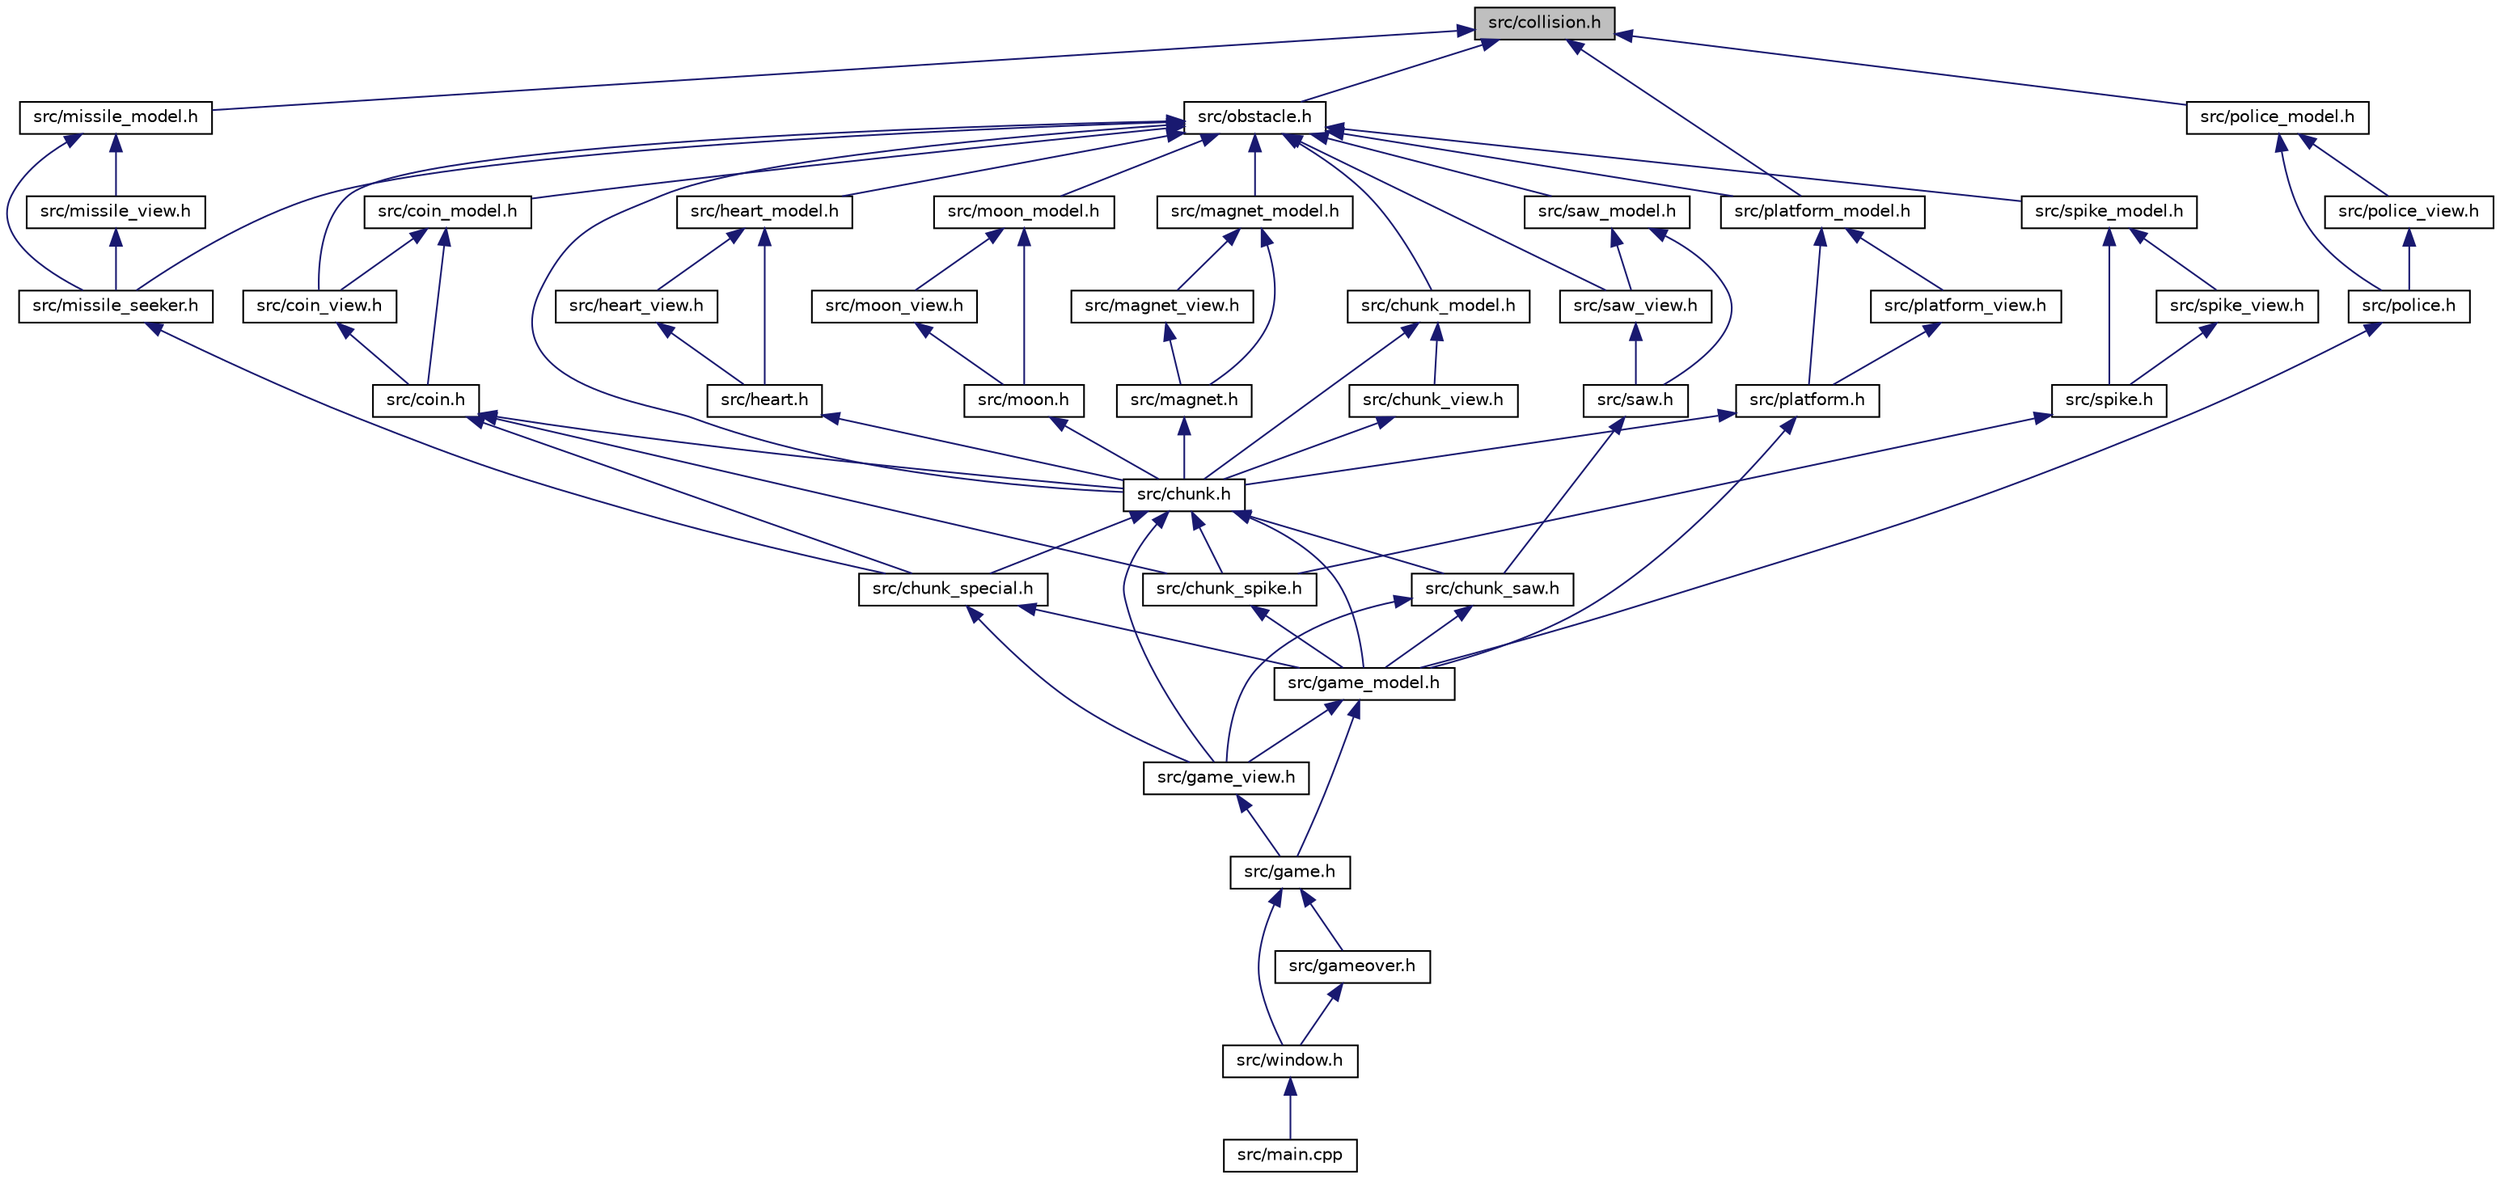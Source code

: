 digraph "src/collision.h"
{
  edge [fontname="Helvetica",fontsize="10",labelfontname="Helvetica",labelfontsize="10"];
  node [fontname="Helvetica",fontsize="10",shape=record];
  Node1 [label="src/collision.h",height=0.2,width=0.4,color="black", fillcolor="grey75", style="filled", fontcolor="black"];
  Node1 -> Node2 [dir="back",color="midnightblue",fontsize="10",style="solid"];
  Node2 [label="src/obstacle.h",height=0.2,width=0.4,color="black", fillcolor="white", style="filled",URL="$obstacle_8h.html",tooltip="Fichier générique d&#39;obstacle. "];
  Node2 -> Node3 [dir="back",color="midnightblue",fontsize="10",style="solid"];
  Node3 [label="src/chunk_model.h",height=0.2,width=0.4,color="black", fillcolor="white", style="filled",URL="$chunk__model_8h.html"];
  Node3 -> Node4 [dir="back",color="midnightblue",fontsize="10",style="solid"];
  Node4 [label="src/chunk.h",height=0.2,width=0.4,color="black", fillcolor="white", style="filled",URL="$chunk_8h.html"];
  Node4 -> Node5 [dir="back",color="midnightblue",fontsize="10",style="solid"];
  Node5 [label="src/game_model.h",height=0.2,width=0.4,color="black", fillcolor="white", style="filled",URL="$game__model_8h.html"];
  Node5 -> Node6 [dir="back",color="midnightblue",fontsize="10",style="solid"];
  Node6 [label="src/game.h",height=0.2,width=0.4,color="black", fillcolor="white", style="filled",URL="$game_8h.html"];
  Node6 -> Node7 [dir="back",color="midnightblue",fontsize="10",style="solid"];
  Node7 [label="src/window.h",height=0.2,width=0.4,color="black", fillcolor="white", style="filled",URL="$window_8h.html"];
  Node7 -> Node8 [dir="back",color="midnightblue",fontsize="10",style="solid"];
  Node8 [label="src/main.cpp",height=0.2,width=0.4,color="black", fillcolor="white", style="filled",URL="$main_8cpp.html",tooltip="Point d&#39;entrée du programme, qui se charge de lancer l&#39;application. "];
  Node6 -> Node9 [dir="back",color="midnightblue",fontsize="10",style="solid"];
  Node9 [label="src/gameover.h",height=0.2,width=0.4,color="black", fillcolor="white", style="filled",URL="$gameover_8h_source.html"];
  Node9 -> Node7 [dir="back",color="midnightblue",fontsize="10",style="solid"];
  Node5 -> Node10 [dir="back",color="midnightblue",fontsize="10",style="solid"];
  Node10 [label="src/game_view.h",height=0.2,width=0.4,color="black", fillcolor="white", style="filled",URL="$game__view_8h.html"];
  Node10 -> Node6 [dir="back",color="midnightblue",fontsize="10",style="solid"];
  Node4 -> Node11 [dir="back",color="midnightblue",fontsize="10",style="solid"];
  Node11 [label="src/chunk_saw.h",height=0.2,width=0.4,color="black", fillcolor="white", style="filled",URL="$chunk__saw_8h.html"];
  Node11 -> Node5 [dir="back",color="midnightblue",fontsize="10",style="solid"];
  Node11 -> Node10 [dir="back",color="midnightblue",fontsize="10",style="solid"];
  Node4 -> Node12 [dir="back",color="midnightblue",fontsize="10",style="solid"];
  Node12 [label="src/chunk_special.h",height=0.2,width=0.4,color="black", fillcolor="white", style="filled",URL="$chunk__special_8h.html"];
  Node12 -> Node5 [dir="back",color="midnightblue",fontsize="10",style="solid"];
  Node12 -> Node10 [dir="back",color="midnightblue",fontsize="10",style="solid"];
  Node4 -> Node13 [dir="back",color="midnightblue",fontsize="10",style="solid"];
  Node13 [label="src/chunk_spike.h",height=0.2,width=0.4,color="black", fillcolor="white", style="filled",URL="$chunk__spike_8h.html"];
  Node13 -> Node5 [dir="back",color="midnightblue",fontsize="10",style="solid"];
  Node4 -> Node10 [dir="back",color="midnightblue",fontsize="10",style="solid"];
  Node3 -> Node14 [dir="back",color="midnightblue",fontsize="10",style="solid"];
  Node14 [label="src/chunk_view.h",height=0.2,width=0.4,color="black", fillcolor="white", style="filled",URL="$chunk__view_8h.html"];
  Node14 -> Node4 [dir="back",color="midnightblue",fontsize="10",style="solid"];
  Node2 -> Node4 [dir="back",color="midnightblue",fontsize="10",style="solid"];
  Node2 -> Node15 [dir="back",color="midnightblue",fontsize="10",style="solid"];
  Node15 [label="src/coin_model.h",height=0.2,width=0.4,color="black", fillcolor="white", style="filled",URL="$coin__model_8h.html"];
  Node15 -> Node16 [dir="back",color="midnightblue",fontsize="10",style="solid"];
  Node16 [label="src/coin.h",height=0.2,width=0.4,color="black", fillcolor="white", style="filled",URL="$coin_8h.html"];
  Node16 -> Node4 [dir="back",color="midnightblue",fontsize="10",style="solid"];
  Node16 -> Node12 [dir="back",color="midnightblue",fontsize="10",style="solid"];
  Node16 -> Node13 [dir="back",color="midnightblue",fontsize="10",style="solid"];
  Node15 -> Node17 [dir="back",color="midnightblue",fontsize="10",style="solid"];
  Node17 [label="src/coin_view.h",height=0.2,width=0.4,color="black", fillcolor="white", style="filled",URL="$coin__view_8h.html"];
  Node17 -> Node16 [dir="back",color="midnightblue",fontsize="10",style="solid"];
  Node2 -> Node17 [dir="back",color="midnightblue",fontsize="10",style="solid"];
  Node2 -> Node18 [dir="back",color="midnightblue",fontsize="10",style="solid"];
  Node18 [label="src/heart_model.h",height=0.2,width=0.4,color="black", fillcolor="white", style="filled",URL="$heart__model_8h.html"];
  Node18 -> Node19 [dir="back",color="midnightblue",fontsize="10",style="solid"];
  Node19 [label="src/heart.h",height=0.2,width=0.4,color="black", fillcolor="white", style="filled",URL="$heart_8h.html"];
  Node19 -> Node4 [dir="back",color="midnightblue",fontsize="10",style="solid"];
  Node18 -> Node20 [dir="back",color="midnightblue",fontsize="10",style="solid"];
  Node20 [label="src/heart_view.h",height=0.2,width=0.4,color="black", fillcolor="white", style="filled",URL="$heart__view_8h.html"];
  Node20 -> Node19 [dir="back",color="midnightblue",fontsize="10",style="solid"];
  Node2 -> Node21 [dir="back",color="midnightblue",fontsize="10",style="solid"];
  Node21 [label="src/moon_model.h",height=0.2,width=0.4,color="black", fillcolor="white", style="filled",URL="$moon__model_8h.html"];
  Node21 -> Node22 [dir="back",color="midnightblue",fontsize="10",style="solid"];
  Node22 [label="src/moon.h",height=0.2,width=0.4,color="black", fillcolor="white", style="filled",URL="$moon_8h.html"];
  Node22 -> Node4 [dir="back",color="midnightblue",fontsize="10",style="solid"];
  Node21 -> Node23 [dir="back",color="midnightblue",fontsize="10",style="solid"];
  Node23 [label="src/moon_view.h",height=0.2,width=0.4,color="black", fillcolor="white", style="filled",URL="$moon__view_8h.html"];
  Node23 -> Node22 [dir="back",color="midnightblue",fontsize="10",style="solid"];
  Node2 -> Node24 [dir="back",color="midnightblue",fontsize="10",style="solid"];
  Node24 [label="src/platform_model.h",height=0.2,width=0.4,color="black", fillcolor="white", style="filled",URL="$platform__model_8h.html"];
  Node24 -> Node25 [dir="back",color="midnightblue",fontsize="10",style="solid"];
  Node25 [label="src/platform.h",height=0.2,width=0.4,color="black", fillcolor="white", style="filled",URL="$platform_8h.html"];
  Node25 -> Node4 [dir="back",color="midnightblue",fontsize="10",style="solid"];
  Node25 -> Node5 [dir="back",color="midnightblue",fontsize="10",style="solid"];
  Node24 -> Node26 [dir="back",color="midnightblue",fontsize="10",style="solid"];
  Node26 [label="src/platform_view.h",height=0.2,width=0.4,color="black", fillcolor="white", style="filled",URL="$platform__view_8h.html"];
  Node26 -> Node25 [dir="back",color="midnightblue",fontsize="10",style="solid"];
  Node2 -> Node27 [dir="back",color="midnightblue",fontsize="10",style="solid"];
  Node27 [label="src/magnet_model.h",height=0.2,width=0.4,color="black", fillcolor="white", style="filled",URL="$magnet__model_8h.html"];
  Node27 -> Node28 [dir="back",color="midnightblue",fontsize="10",style="solid"];
  Node28 [label="src/magnet.h",height=0.2,width=0.4,color="black", fillcolor="white", style="filled",URL="$magnet_8h.html"];
  Node28 -> Node4 [dir="back",color="midnightblue",fontsize="10",style="solid"];
  Node27 -> Node29 [dir="back",color="midnightblue",fontsize="10",style="solid"];
  Node29 [label="src/magnet_view.h",height=0.2,width=0.4,color="black", fillcolor="white", style="filled",URL="$magnet__view_8h.html"];
  Node29 -> Node28 [dir="back",color="midnightblue",fontsize="10",style="solid"];
  Node2 -> Node30 [dir="back",color="midnightblue",fontsize="10",style="solid"];
  Node30 [label="src/saw_model.h",height=0.2,width=0.4,color="black", fillcolor="white", style="filled",URL="$saw__model_8h.html"];
  Node30 -> Node31 [dir="back",color="midnightblue",fontsize="10",style="solid"];
  Node31 [label="src/saw.h",height=0.2,width=0.4,color="black", fillcolor="white", style="filled",URL="$saw_8h.html"];
  Node31 -> Node11 [dir="back",color="midnightblue",fontsize="10",style="solid"];
  Node30 -> Node32 [dir="back",color="midnightblue",fontsize="10",style="solid"];
  Node32 [label="src/saw_view.h",height=0.2,width=0.4,color="black", fillcolor="white", style="filled",URL="$saw__view_8h.html",tooltip="Partie vue de l&#39;obstacle scie circulaire. "];
  Node32 -> Node31 [dir="back",color="midnightblue",fontsize="10",style="solid"];
  Node2 -> Node32 [dir="back",color="midnightblue",fontsize="10",style="solid"];
  Node2 -> Node33 [dir="back",color="midnightblue",fontsize="10",style="solid"];
  Node33 [label="src/missile_seeker.h",height=0.2,width=0.4,color="black", fillcolor="white", style="filled",URL="$missile__seeker_8h.html"];
  Node33 -> Node12 [dir="back",color="midnightblue",fontsize="10",style="solid"];
  Node2 -> Node34 [dir="back",color="midnightblue",fontsize="10",style="solid"];
  Node34 [label="src/spike_model.h",height=0.2,width=0.4,color="black", fillcolor="white", style="filled",URL="$spike__model_8h.html"];
  Node34 -> Node35 [dir="back",color="midnightblue",fontsize="10",style="solid"];
  Node35 [label="src/spike.h",height=0.2,width=0.4,color="black", fillcolor="white", style="filled",URL="$spike_8h.html"];
  Node35 -> Node13 [dir="back",color="midnightblue",fontsize="10",style="solid"];
  Node34 -> Node36 [dir="back",color="midnightblue",fontsize="10",style="solid"];
  Node36 [label="src/spike_view.h",height=0.2,width=0.4,color="black", fillcolor="white", style="filled",URL="$spike__view_8h.html"];
  Node36 -> Node35 [dir="back",color="midnightblue",fontsize="10",style="solid"];
  Node1 -> Node24 [dir="back",color="midnightblue",fontsize="10",style="solid"];
  Node1 -> Node37 [dir="back",color="midnightblue",fontsize="10",style="solid"];
  Node37 [label="src/missile_model.h",height=0.2,width=0.4,color="black", fillcolor="white", style="filled",URL="$missile__model_8h.html"];
  Node37 -> Node33 [dir="back",color="midnightblue",fontsize="10",style="solid"];
  Node37 -> Node38 [dir="back",color="midnightblue",fontsize="10",style="solid"];
  Node38 [label="src/missile_view.h",height=0.2,width=0.4,color="black", fillcolor="white", style="filled",URL="$missile__view_8h.html"];
  Node38 -> Node33 [dir="back",color="midnightblue",fontsize="10",style="solid"];
  Node1 -> Node39 [dir="back",color="midnightblue",fontsize="10",style="solid"];
  Node39 [label="src/police_model.h",height=0.2,width=0.4,color="black", fillcolor="white", style="filled",URL="$police__model_8h_source.html"];
  Node39 -> Node40 [dir="back",color="midnightblue",fontsize="10",style="solid"];
  Node40 [label="src/police.h",height=0.2,width=0.4,color="black", fillcolor="white", style="filled",URL="$police_8h_source.html"];
  Node40 -> Node5 [dir="back",color="midnightblue",fontsize="10",style="solid"];
  Node39 -> Node41 [dir="back",color="midnightblue",fontsize="10",style="solid"];
  Node41 [label="src/police_view.h",height=0.2,width=0.4,color="black", fillcolor="white", style="filled",URL="$police__view_8h_source.html"];
  Node41 -> Node40 [dir="back",color="midnightblue",fontsize="10",style="solid"];
}
